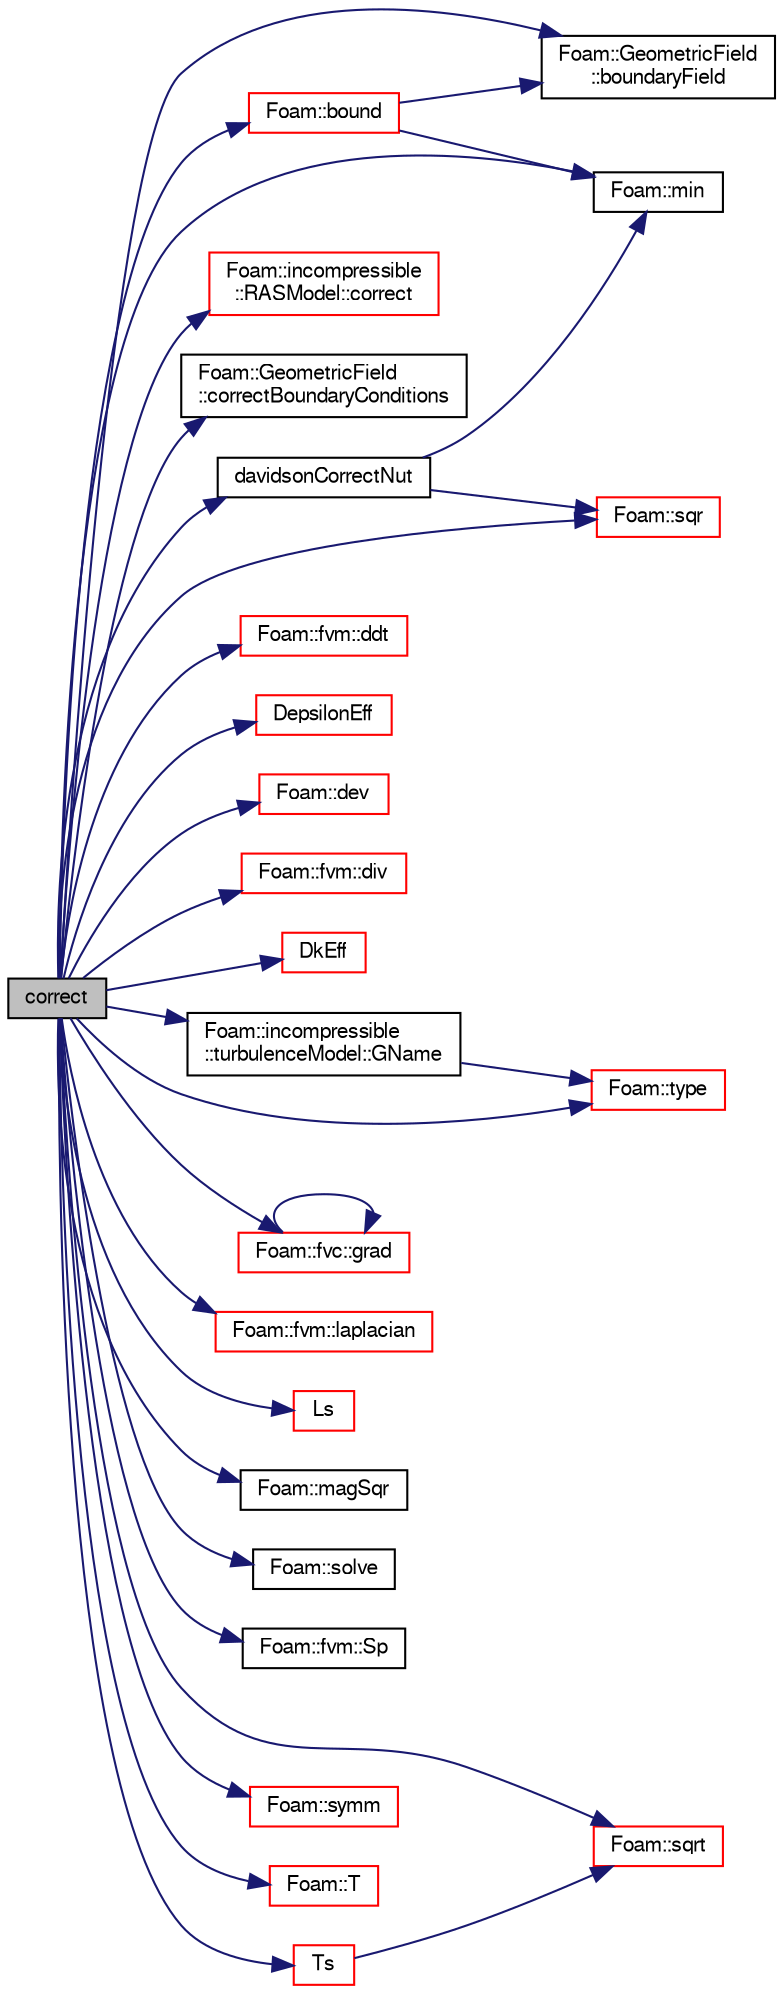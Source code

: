 digraph "correct"
{
  bgcolor="transparent";
  edge [fontname="FreeSans",fontsize="10",labelfontname="FreeSans",labelfontsize="10"];
  node [fontname="FreeSans",fontsize="10",shape=record];
  rankdir="LR";
  Node3603 [label="correct",height=0.2,width=0.4,color="black", fillcolor="grey75", style="filled", fontcolor="black"];
  Node3603 -> Node3604 [color="midnightblue",fontsize="10",style="solid",fontname="FreeSans"];
  Node3604 [label="Foam::bound",height=0.2,width=0.4,color="red",URL="$a21124.html#a334b2a2d0ce7997d360f7a018174a077",tooltip="Bound the given scalar field if it has gone unbounded. "];
  Node3604 -> Node3606 [color="midnightblue",fontsize="10",style="solid",fontname="FreeSans"];
  Node3606 [label="Foam::GeometricField\l::boundaryField",height=0.2,width=0.4,color="black",URL="$a22434.html#a3c6c1a789b48ea0c5e8bff64f9c14f2d",tooltip="Return reference to GeometricBoundaryField. "];
  Node3604 -> Node3796 [color="midnightblue",fontsize="10",style="solid",fontname="FreeSans"];
  Node3796 [label="Foam::min",height=0.2,width=0.4,color="black",URL="$a21124.html#a253e112ad2d56d96230ff39ea7f442dc"];
  Node3603 -> Node3606 [color="midnightblue",fontsize="10",style="solid",fontname="FreeSans"];
  Node3603 -> Node3918 [color="midnightblue",fontsize="10",style="solid",fontname="FreeSans"];
  Node3918 [label="Foam::incompressible\l::RASModel::correct",height=0.2,width=0.4,color="red",URL="$a31074.html#a3ae44b28050c3aa494c1d8e18cf618c1",tooltip="Solve the turbulence equations and correct the turbulence viscosity. "];
  Node3603 -> Node3607 [color="midnightblue",fontsize="10",style="solid",fontname="FreeSans"];
  Node3607 [label="Foam::GeometricField\l::correctBoundaryConditions",height=0.2,width=0.4,color="black",URL="$a22434.html#acaf6878ef900e593c4b20812f1b567d6",tooltip="Correct boundary field. "];
  Node3603 -> Node3964 [color="midnightblue",fontsize="10",style="solid",fontname="FreeSans"];
  Node3964 [label="davidsonCorrectNut",height=0.2,width=0.4,color="black",URL="$a31090.html#acc9610ef05e27e4997edc02778bf8cdd",tooltip="Apply Davidson correction to nut. "];
  Node3964 -> Node3796 [color="midnightblue",fontsize="10",style="solid",fontname="FreeSans"];
  Node3964 -> Node3965 [color="midnightblue",fontsize="10",style="solid",fontname="FreeSans"];
  Node3965 [label="Foam::sqr",height=0.2,width=0.4,color="red",URL="$a21124.html#a277dc11c581d53826ab5090b08f3b17b"];
  Node3603 -> Node3966 [color="midnightblue",fontsize="10",style="solid",fontname="FreeSans"];
  Node3966 [label="Foam::fvm::ddt",height=0.2,width=0.4,color="red",URL="$a21135.html#a2d88eca98ab69b84af7ddb96e35f5a44"];
  Node3603 -> Node3967 [color="midnightblue",fontsize="10",style="solid",fontname="FreeSans"];
  Node3967 [label="DepsilonEff",height=0.2,width=0.4,color="red",URL="$a31090.html#aaeb98c07acb7524ea98bf458352bc85a",tooltip="Return the effective diffusivity for epsilon. "];
  Node3603 -> Node3979 [color="midnightblue",fontsize="10",style="solid",fontname="FreeSans"];
  Node3979 [label="Foam::dev",height=0.2,width=0.4,color="red",URL="$a21124.html#a042ede1d98e91923a7cc5e14e9f86854"];
  Node3603 -> Node3980 [color="midnightblue",fontsize="10",style="solid",fontname="FreeSans"];
  Node3980 [label="Foam::fvm::div",height=0.2,width=0.4,color="red",URL="$a21135.html#a058dd4757c11ae656c8d576632b33d25"];
  Node3603 -> Node3989 [color="midnightblue",fontsize="10",style="solid",fontname="FreeSans"];
  Node3989 [label="DkEff",height=0.2,width=0.4,color="red",URL="$a31090.html#a1faa4b448524c4de622637dc51aa4a30",tooltip="Return the effective diffusivity for k. "];
  Node3603 -> Node3990 [color="midnightblue",fontsize="10",style="solid",fontname="FreeSans"];
  Node3990 [label="Foam::incompressible\l::turbulenceModel::GName",height=0.2,width=0.4,color="black",URL="$a31102.html#a530c14556551704a03baa28ac70a78a0",tooltip="Helper function to return the nam eof the turbulence G field. "];
  Node3990 -> Node3732 [color="midnightblue",fontsize="10",style="solid",fontname="FreeSans"];
  Node3732 [label="Foam::type",height=0.2,width=0.4,color="red",URL="$a21124.html#aec48583af672626378f501eb9fc32cd1",tooltip="Return the file type: DIRECTORY or FILE. "];
  Node3603 -> Node3991 [color="midnightblue",fontsize="10",style="solid",fontname="FreeSans"];
  Node3991 [label="Foam::fvc::grad",height=0.2,width=0.4,color="red",URL="$a21134.html#a7c00ec90ecc15ed3005255e42c52827a"];
  Node3991 -> Node3991 [color="midnightblue",fontsize="10",style="solid",fontname="FreeSans"];
  Node3603 -> Node3993 [color="midnightblue",fontsize="10",style="solid",fontname="FreeSans"];
  Node3993 [label="Foam::fvm::laplacian",height=0.2,width=0.4,color="red",URL="$a21135.html#a05679b154654e47e9f1e2fbd2bc0bae0"];
  Node3603 -> Node3994 [color="midnightblue",fontsize="10",style="solid",fontname="FreeSans"];
  Node3994 [label="Ls",height=0.2,width=0.4,color="red",URL="$a31090.html#adc6da0c8acfa36244cead24a91edfd31",tooltip="Return length scale, Ls. "];
  Node3603 -> Node4001 [color="midnightblue",fontsize="10",style="solid",fontname="FreeSans"];
  Node4001 [label="Foam::magSqr",height=0.2,width=0.4,color="black",URL="$a21124.html#ae6fff2c6981e6d9618aa5038e69def6e"];
  Node3603 -> Node3796 [color="midnightblue",fontsize="10",style="solid",fontname="FreeSans"];
  Node3603 -> Node4002 [color="midnightblue",fontsize="10",style="solid",fontname="FreeSans"];
  Node4002 [label="Foam::solve",height=0.2,width=0.4,color="black",URL="$a21124.html#a745114a2fef57ff2df3946017d4dec34",tooltip="Solve returning the solution statistics given convergence tolerance. "];
  Node3603 -> Node4003 [color="midnightblue",fontsize="10",style="solid",fontname="FreeSans"];
  Node4003 [label="Foam::fvm::Sp",height=0.2,width=0.4,color="black",URL="$a21135.html#a67e0938495ebeac7ad57361957720554"];
  Node3603 -> Node3965 [color="midnightblue",fontsize="10",style="solid",fontname="FreeSans"];
  Node3603 -> Node4000 [color="midnightblue",fontsize="10",style="solid",fontname="FreeSans"];
  Node4000 [label="Foam::sqrt",height=0.2,width=0.4,color="red",URL="$a21124.html#a8616bd62eebf2342a80222fecb1bda71"];
  Node3603 -> Node4004 [color="midnightblue",fontsize="10",style="solid",fontname="FreeSans"];
  Node4004 [label="Foam::symm",height=0.2,width=0.4,color="red",URL="$a21124.html#a112755faabb5ff081d7a25a936a1d3c4"];
  Node3603 -> Node3881 [color="midnightblue",fontsize="10",style="solid",fontname="FreeSans"];
  Node3881 [label="Foam::T",height=0.2,width=0.4,color="red",URL="$a21124.html#ae57fda0abb14bb0944947c463c6e09d4"];
  Node3603 -> Node3999 [color="midnightblue",fontsize="10",style="solid",fontname="FreeSans"];
  Node3999 [label="Ts",height=0.2,width=0.4,color="red",URL="$a31090.html#aaae98c41eb4da673c8996eefa0130151",tooltip="Return time scale, Ts. "];
  Node3999 -> Node4000 [color="midnightblue",fontsize="10",style="solid",fontname="FreeSans"];
  Node3603 -> Node3732 [color="midnightblue",fontsize="10",style="solid",fontname="FreeSans"];
}
